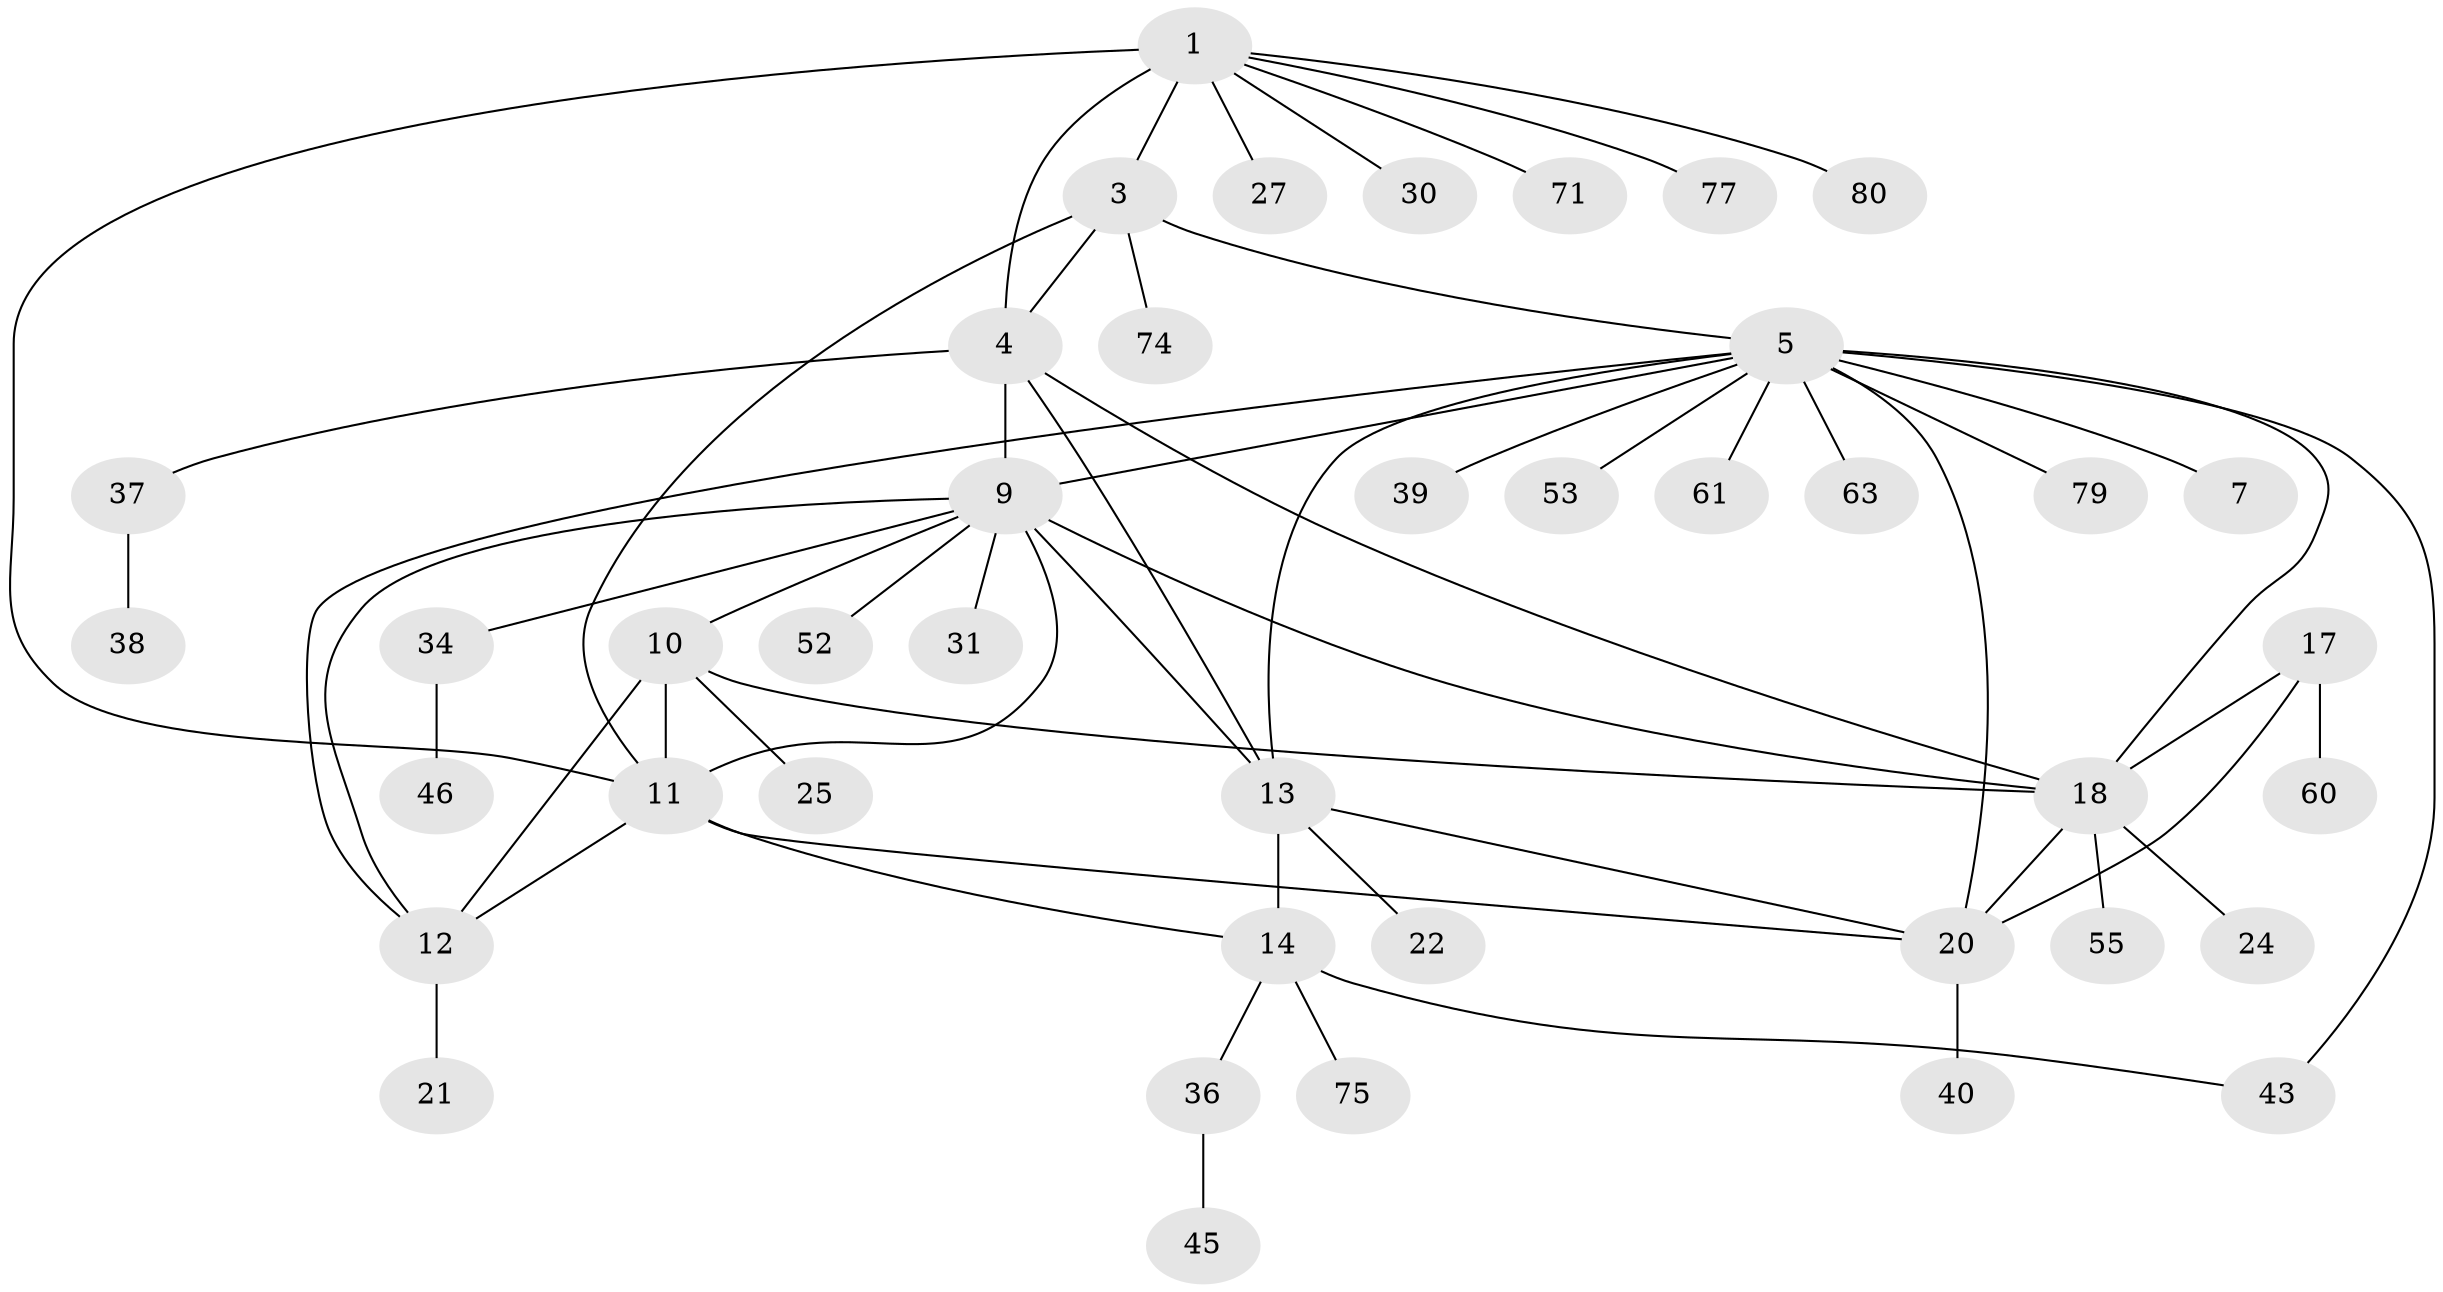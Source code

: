 // original degree distribution, {6: 0.08333333333333333, 7: 0.03571428571428571, 10: 0.011904761904761904, 3: 0.07142857142857142, 13: 0.011904761904761904, 12: 0.011904761904761904, 5: 0.023809523809523808, 4: 0.011904761904761904, 9: 0.023809523809523808, 2: 0.21428571428571427, 1: 0.5}
// Generated by graph-tools (version 1.1) at 2025/15/03/09/25 04:15:44]
// undirected, 42 vertices, 60 edges
graph export_dot {
graph [start="1"]
  node [color=gray90,style=filled];
  1 [super="+2+28"];
  3;
  4 [super="+48+59+29"];
  5 [super="+44+6"];
  7;
  9 [super="+32+23+41+66+83+62"];
  10 [super="+33"];
  11 [super="+54"];
  12;
  13 [super="+50+15"];
  14 [super="+26+35"];
  17 [super="+42+47+76"];
  18 [super="+19+57"];
  20;
  21 [super="+56"];
  22;
  24;
  25;
  27;
  30;
  31;
  34;
  36;
  37 [super="+49"];
  38;
  39;
  40;
  43 [super="+73"];
  45 [super="+82"];
  46 [super="+58"];
  52;
  53;
  55;
  60;
  61;
  63 [super="+81"];
  71;
  74 [super="+78"];
  75;
  77;
  79;
  80;
  1 -- 3 [weight=2];
  1 -- 4 [weight=2];
  1 -- 11;
  1 -- 71;
  1 -- 80;
  1 -- 27;
  1 -- 77;
  1 -- 30;
  3 -- 4;
  3 -- 74;
  3 -- 11;
  3 -- 5;
  4 -- 18;
  4 -- 37;
  4 -- 9;
  4 -- 13;
  5 -- 7 [weight=3];
  5 -- 20;
  5 -- 18;
  5 -- 39;
  5 -- 9 [weight=2];
  5 -- 43;
  5 -- 12;
  5 -- 79;
  5 -- 53;
  5 -- 61;
  5 -- 63;
  5 -- 13;
  9 -- 10;
  9 -- 11;
  9 -- 12;
  9 -- 31;
  9 -- 34;
  9 -- 52;
  9 -- 18;
  9 -- 13;
  10 -- 11;
  10 -- 12;
  10 -- 25;
  10 -- 18;
  11 -- 12;
  11 -- 14;
  11 -- 20;
  12 -- 21;
  13 -- 14 [weight=3];
  13 -- 20;
  13 -- 22;
  14 -- 36;
  14 -- 43;
  14 -- 75;
  17 -- 18 [weight=2];
  17 -- 20;
  17 -- 60;
  18 -- 20 [weight=2];
  18 -- 55;
  18 -- 24;
  20 -- 40;
  34 -- 46;
  36 -- 45;
  37 -- 38;
}
